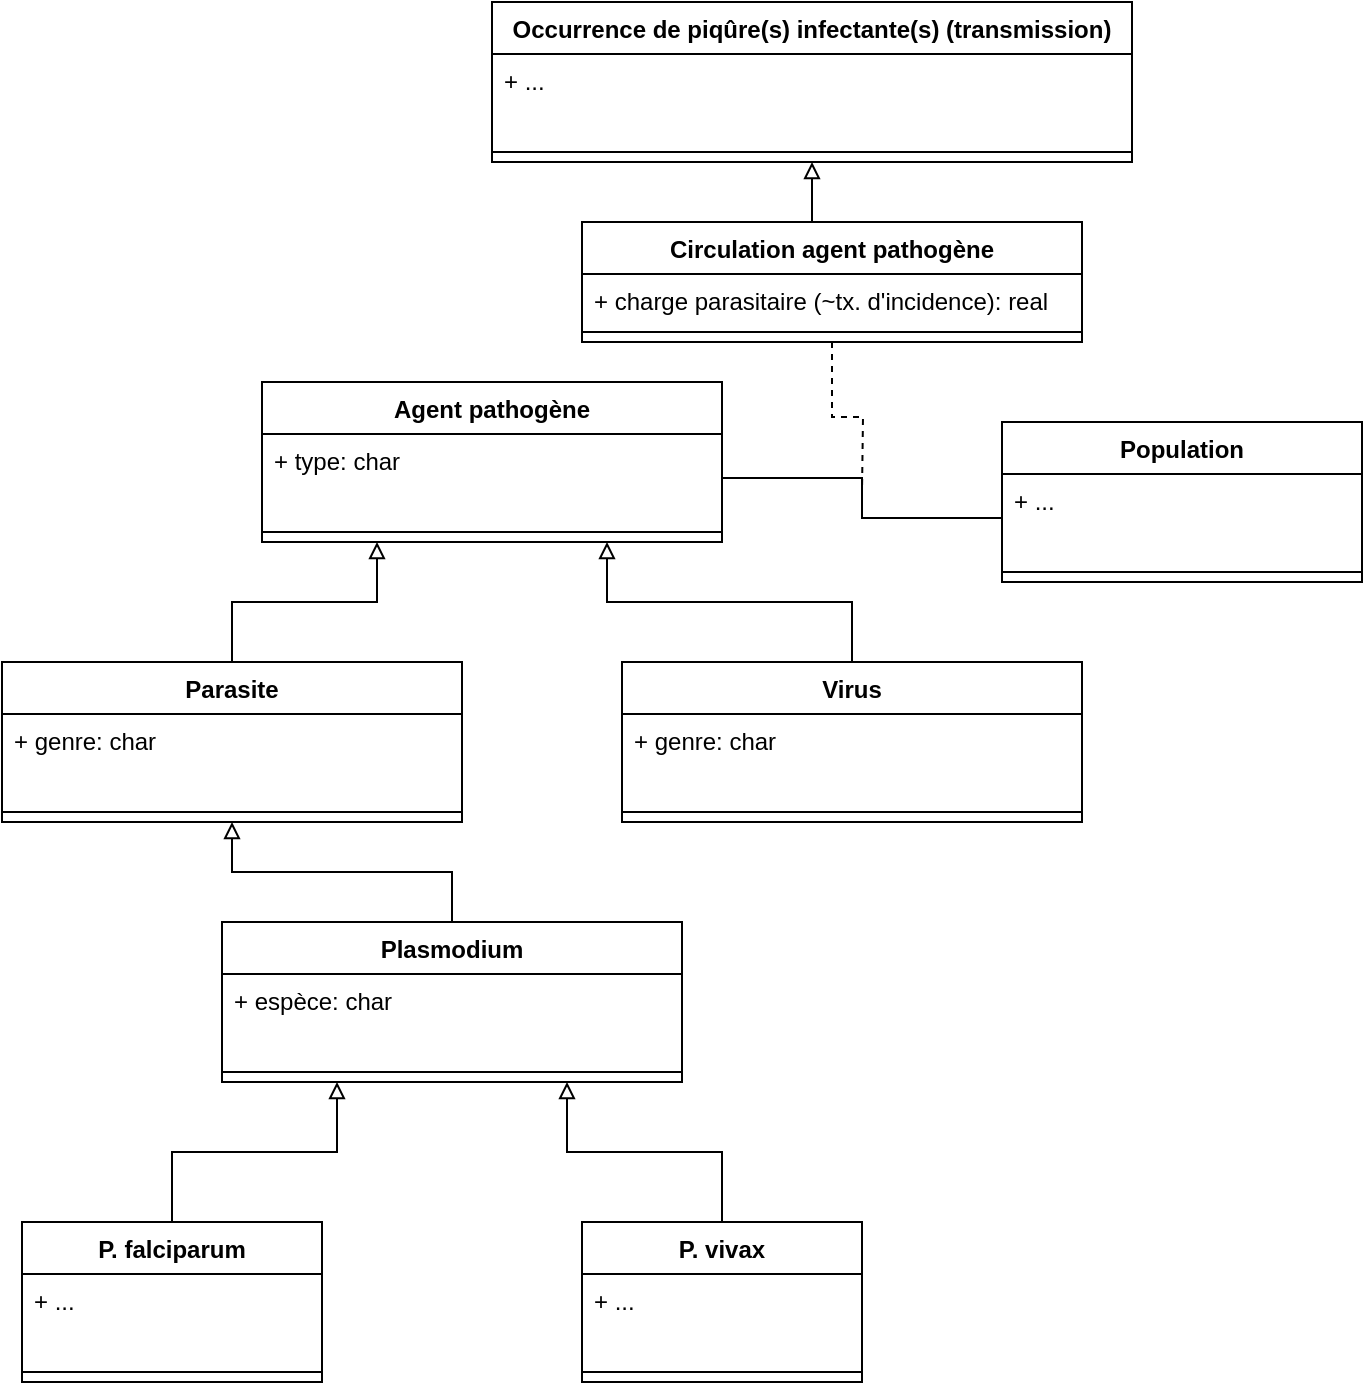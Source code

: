 <mxfile version="18.0.5" type="github">
  <diagram id="hRZjEq_BK22MqC9YCZgR" name="Page-1">
    <mxGraphModel dx="1355" dy="777" grid="1" gridSize="10" guides="1" tooltips="1" connect="1" arrows="1" fold="1" page="1" pageScale="1" pageWidth="827" pageHeight="1169" math="0" shadow="0">
      <root>
        <mxCell id="0" />
        <mxCell id="1" parent="0" />
        <mxCell id="rXyoQtg_9MReQiFkFRUw-1" value="Occurrence de piqûre(s) infectante(s) (transmission)" style="swimlane;fontStyle=1;align=center;verticalAlign=top;childLayout=stackLayout;horizontal=1;startSize=26;horizontalStack=0;resizeParent=1;resizeParentMax=0;resizeLast=0;collapsible=1;marginBottom=0;" vertex="1" parent="1">
          <mxGeometry x="275" y="20" width="320" height="80" as="geometry" />
        </mxCell>
        <mxCell id="rXyoQtg_9MReQiFkFRUw-2" value="+ ..." style="text;strokeColor=none;fillColor=none;align=left;verticalAlign=top;spacingLeft=4;spacingRight=4;overflow=hidden;rotatable=0;points=[[0,0.5],[1,0.5]];portConstraint=eastwest;" vertex="1" parent="rXyoQtg_9MReQiFkFRUw-1">
          <mxGeometry y="26" width="320" height="44" as="geometry" />
        </mxCell>
        <mxCell id="rXyoQtg_9MReQiFkFRUw-3" value="" style="line;strokeWidth=1;fillColor=none;align=left;verticalAlign=middle;spacingTop=-1;spacingLeft=3;spacingRight=3;rotatable=0;labelPosition=right;points=[];portConstraint=eastwest;" vertex="1" parent="rXyoQtg_9MReQiFkFRUw-1">
          <mxGeometry y="70" width="320" height="10" as="geometry" />
        </mxCell>
        <mxCell id="rXyoQtg_9MReQiFkFRUw-4" style="edgeStyle=orthogonalEdgeStyle;rounded=0;orthogonalLoop=1;jettySize=auto;html=1;exitX=0.5;exitY=0;exitDx=0;exitDy=0;entryX=0.5;entryY=1;entryDx=0;entryDy=0;endArrow=block;endFill=0;" edge="1" parent="1" source="rXyoQtg_9MReQiFkFRUw-21" target="rXyoQtg_9MReQiFkFRUw-1">
          <mxGeometry relative="1" as="geometry">
            <mxPoint x="425" y="200" as="sourcePoint" />
          </mxGeometry>
        </mxCell>
        <mxCell id="rXyoQtg_9MReQiFkFRUw-5" value="Agent pathogène" style="swimlane;fontStyle=1;align=center;verticalAlign=top;childLayout=stackLayout;horizontal=1;startSize=26;horizontalStack=0;resizeParent=1;resizeParentMax=0;resizeLast=0;collapsible=1;marginBottom=0;" vertex="1" parent="1">
          <mxGeometry x="160" y="210" width="230" height="80" as="geometry" />
        </mxCell>
        <mxCell id="rXyoQtg_9MReQiFkFRUw-6" value="+ type: char" style="text;strokeColor=none;fillColor=none;align=left;verticalAlign=top;spacingLeft=4;spacingRight=4;overflow=hidden;rotatable=0;points=[[0,0.5],[1,0.5]];portConstraint=eastwest;" vertex="1" parent="rXyoQtg_9MReQiFkFRUw-5">
          <mxGeometry y="26" width="230" height="44" as="geometry" />
        </mxCell>
        <mxCell id="rXyoQtg_9MReQiFkFRUw-7" value="" style="line;strokeWidth=1;fillColor=none;align=left;verticalAlign=middle;spacingTop=-1;spacingLeft=3;spacingRight=3;rotatable=0;labelPosition=right;points=[];portConstraint=eastwest;" vertex="1" parent="rXyoQtg_9MReQiFkFRUw-5">
          <mxGeometry y="70" width="230" height="10" as="geometry" />
        </mxCell>
        <mxCell id="rXyoQtg_9MReQiFkFRUw-8" value="Population" style="swimlane;fontStyle=1;align=center;verticalAlign=top;childLayout=stackLayout;horizontal=1;startSize=26;horizontalStack=0;resizeParent=1;resizeParentMax=0;resizeLast=0;collapsible=1;marginBottom=0;" vertex="1" parent="1">
          <mxGeometry x="530" y="230" width="180" height="80" as="geometry" />
        </mxCell>
        <mxCell id="rXyoQtg_9MReQiFkFRUw-9" value="+ ..." style="text;strokeColor=none;fillColor=none;align=left;verticalAlign=top;spacingLeft=4;spacingRight=4;overflow=hidden;rotatable=0;points=[[0,0.5],[1,0.5]];portConstraint=eastwest;" vertex="1" parent="rXyoQtg_9MReQiFkFRUw-8">
          <mxGeometry y="26" width="180" height="44" as="geometry" />
        </mxCell>
        <mxCell id="rXyoQtg_9MReQiFkFRUw-10" value="" style="line;strokeWidth=1;fillColor=none;align=left;verticalAlign=middle;spacingTop=-1;spacingLeft=3;spacingRight=3;rotatable=0;labelPosition=right;points=[];portConstraint=eastwest;" vertex="1" parent="rXyoQtg_9MReQiFkFRUw-8">
          <mxGeometry y="70" width="180" height="10" as="geometry" />
        </mxCell>
        <mxCell id="rXyoQtg_9MReQiFkFRUw-14" style="edgeStyle=orthogonalEdgeStyle;rounded=0;orthogonalLoop=1;jettySize=auto;html=1;exitX=1;exitY=0.5;exitDx=0;exitDy=0;entryX=0;entryY=0.5;entryDx=0;entryDy=0;endArrow=none;endFill=0;" edge="1" parent="1" source="rXyoQtg_9MReQiFkFRUw-6" target="rXyoQtg_9MReQiFkFRUw-9">
          <mxGeometry relative="1" as="geometry" />
        </mxCell>
        <mxCell id="rXyoQtg_9MReQiFkFRUw-37" style="edgeStyle=orthogonalEdgeStyle;rounded=0;orthogonalLoop=1;jettySize=auto;html=1;exitX=0.5;exitY=0;exitDx=0;exitDy=0;entryX=0.5;entryY=1;entryDx=0;entryDy=0;endArrow=block;endFill=0;" edge="1" parent="1" source="rXyoQtg_9MReQiFkFRUw-15" target="rXyoQtg_9MReQiFkFRUw-26">
          <mxGeometry relative="1" as="geometry" />
        </mxCell>
        <mxCell id="rXyoQtg_9MReQiFkFRUw-15" value="Plasmodium" style="swimlane;fontStyle=1;align=center;verticalAlign=top;childLayout=stackLayout;horizontal=1;startSize=26;horizontalStack=0;resizeParent=1;resizeParentMax=0;resizeLast=0;collapsible=1;marginBottom=0;" vertex="1" parent="1">
          <mxGeometry x="140" y="480" width="230" height="80" as="geometry" />
        </mxCell>
        <mxCell id="rXyoQtg_9MReQiFkFRUw-16" value="+ espèce: char" style="text;strokeColor=none;fillColor=none;align=left;verticalAlign=top;spacingLeft=4;spacingRight=4;overflow=hidden;rotatable=0;points=[[0,0.5],[1,0.5]];portConstraint=eastwest;" vertex="1" parent="rXyoQtg_9MReQiFkFRUw-15">
          <mxGeometry y="26" width="230" height="44" as="geometry" />
        </mxCell>
        <mxCell id="rXyoQtg_9MReQiFkFRUw-17" value="" style="line;strokeWidth=1;fillColor=none;align=left;verticalAlign=middle;spacingTop=-1;spacingLeft=3;spacingRight=3;rotatable=0;labelPosition=right;points=[];portConstraint=eastwest;" vertex="1" parent="rXyoQtg_9MReQiFkFRUw-15">
          <mxGeometry y="70" width="230" height="10" as="geometry" />
        </mxCell>
        <mxCell id="rXyoQtg_9MReQiFkFRUw-38" style="edgeStyle=orthogonalEdgeStyle;rounded=0;orthogonalLoop=1;jettySize=auto;html=1;exitX=0.5;exitY=0;exitDx=0;exitDy=0;entryX=0.25;entryY=1;entryDx=0;entryDy=0;endArrow=block;endFill=0;" edge="1" parent="1" source="rXyoQtg_9MReQiFkFRUw-18" target="rXyoQtg_9MReQiFkFRUw-15">
          <mxGeometry relative="1" as="geometry" />
        </mxCell>
        <mxCell id="rXyoQtg_9MReQiFkFRUw-18" value="P. falciparum" style="swimlane;fontStyle=1;align=center;verticalAlign=top;childLayout=stackLayout;horizontal=1;startSize=26;horizontalStack=0;resizeParent=1;resizeParentMax=0;resizeLast=0;collapsible=1;marginBottom=0;" vertex="1" parent="1">
          <mxGeometry x="40" y="630" width="150" height="80" as="geometry" />
        </mxCell>
        <mxCell id="rXyoQtg_9MReQiFkFRUw-19" value="+ ..." style="text;strokeColor=none;fillColor=none;align=left;verticalAlign=top;spacingLeft=4;spacingRight=4;overflow=hidden;rotatable=0;points=[[0,0.5],[1,0.5]];portConstraint=eastwest;" vertex="1" parent="rXyoQtg_9MReQiFkFRUw-18">
          <mxGeometry y="26" width="150" height="44" as="geometry" />
        </mxCell>
        <mxCell id="rXyoQtg_9MReQiFkFRUw-20" value="" style="line;strokeWidth=1;fillColor=none;align=left;verticalAlign=middle;spacingTop=-1;spacingLeft=3;spacingRight=3;rotatable=0;labelPosition=right;points=[];portConstraint=eastwest;" vertex="1" parent="rXyoQtg_9MReQiFkFRUw-18">
          <mxGeometry y="70" width="150" height="10" as="geometry" />
        </mxCell>
        <mxCell id="rXyoQtg_9MReQiFkFRUw-25" style="edgeStyle=orthogonalEdgeStyle;rounded=0;orthogonalLoop=1;jettySize=auto;html=1;exitX=0.5;exitY=1;exitDx=0;exitDy=0;endArrow=none;endFill=0;dashed=1;" edge="1" parent="1" source="rXyoQtg_9MReQiFkFRUw-21">
          <mxGeometry relative="1" as="geometry">
            <mxPoint x="460" y="265" as="targetPoint" />
          </mxGeometry>
        </mxCell>
        <mxCell id="rXyoQtg_9MReQiFkFRUw-21" value="Circulation agent pathogène" style="swimlane;fontStyle=1;align=center;verticalAlign=top;childLayout=stackLayout;horizontal=1;startSize=26;horizontalStack=0;resizeParent=1;resizeParentMax=0;resizeLast=0;collapsible=1;marginBottom=0;" vertex="1" parent="1">
          <mxGeometry x="320" y="130" width="250" height="60" as="geometry" />
        </mxCell>
        <mxCell id="rXyoQtg_9MReQiFkFRUw-22" value="+ charge parasitaire (~tx. d&#39;incidence): real" style="text;strokeColor=none;fillColor=none;align=left;verticalAlign=top;spacingLeft=4;spacingRight=4;overflow=hidden;rotatable=0;points=[[0,0.5],[1,0.5]];portConstraint=eastwest;" vertex="1" parent="rXyoQtg_9MReQiFkFRUw-21">
          <mxGeometry y="26" width="250" height="24" as="geometry" />
        </mxCell>
        <mxCell id="rXyoQtg_9MReQiFkFRUw-23" value="" style="line;strokeWidth=1;fillColor=none;align=left;verticalAlign=middle;spacingTop=-1;spacingLeft=3;spacingRight=3;rotatable=0;labelPosition=right;points=[];portConstraint=eastwest;" vertex="1" parent="rXyoQtg_9MReQiFkFRUw-21">
          <mxGeometry y="50" width="250" height="10" as="geometry" />
        </mxCell>
        <mxCell id="rXyoQtg_9MReQiFkFRUw-35" style="edgeStyle=orthogonalEdgeStyle;rounded=0;orthogonalLoop=1;jettySize=auto;html=1;exitX=0.5;exitY=0;exitDx=0;exitDy=0;entryX=0.25;entryY=1;entryDx=0;entryDy=0;endArrow=block;endFill=0;" edge="1" parent="1" source="rXyoQtg_9MReQiFkFRUw-26" target="rXyoQtg_9MReQiFkFRUw-5">
          <mxGeometry relative="1" as="geometry" />
        </mxCell>
        <mxCell id="rXyoQtg_9MReQiFkFRUw-26" value="Parasite" style="swimlane;fontStyle=1;align=center;verticalAlign=top;childLayout=stackLayout;horizontal=1;startSize=26;horizontalStack=0;resizeParent=1;resizeParentMax=0;resizeLast=0;collapsible=1;marginBottom=0;" vertex="1" parent="1">
          <mxGeometry x="30" y="350" width="230" height="80" as="geometry" />
        </mxCell>
        <mxCell id="rXyoQtg_9MReQiFkFRUw-27" value="+ genre: char" style="text;strokeColor=none;fillColor=none;align=left;verticalAlign=top;spacingLeft=4;spacingRight=4;overflow=hidden;rotatable=0;points=[[0,0.5],[1,0.5]];portConstraint=eastwest;" vertex="1" parent="rXyoQtg_9MReQiFkFRUw-26">
          <mxGeometry y="26" width="230" height="44" as="geometry" />
        </mxCell>
        <mxCell id="rXyoQtg_9MReQiFkFRUw-28" value="" style="line;strokeWidth=1;fillColor=none;align=left;verticalAlign=middle;spacingTop=-1;spacingLeft=3;spacingRight=3;rotatable=0;labelPosition=right;points=[];portConstraint=eastwest;" vertex="1" parent="rXyoQtg_9MReQiFkFRUw-26">
          <mxGeometry y="70" width="230" height="10" as="geometry" />
        </mxCell>
        <mxCell id="rXyoQtg_9MReQiFkFRUw-36" style="edgeStyle=orthogonalEdgeStyle;rounded=0;orthogonalLoop=1;jettySize=auto;html=1;exitX=0.5;exitY=0;exitDx=0;exitDy=0;entryX=0.75;entryY=1;entryDx=0;entryDy=0;endArrow=block;endFill=0;" edge="1" parent="1" source="rXyoQtg_9MReQiFkFRUw-29" target="rXyoQtg_9MReQiFkFRUw-5">
          <mxGeometry relative="1" as="geometry" />
        </mxCell>
        <mxCell id="rXyoQtg_9MReQiFkFRUw-29" value="Virus" style="swimlane;fontStyle=1;align=center;verticalAlign=top;childLayout=stackLayout;horizontal=1;startSize=26;horizontalStack=0;resizeParent=1;resizeParentMax=0;resizeLast=0;collapsible=1;marginBottom=0;" vertex="1" parent="1">
          <mxGeometry x="340" y="350" width="230" height="80" as="geometry" />
        </mxCell>
        <mxCell id="rXyoQtg_9MReQiFkFRUw-30" value="+ genre: char" style="text;strokeColor=none;fillColor=none;align=left;verticalAlign=top;spacingLeft=4;spacingRight=4;overflow=hidden;rotatable=0;points=[[0,0.5],[1,0.5]];portConstraint=eastwest;" vertex="1" parent="rXyoQtg_9MReQiFkFRUw-29">
          <mxGeometry y="26" width="230" height="44" as="geometry" />
        </mxCell>
        <mxCell id="rXyoQtg_9MReQiFkFRUw-31" value="" style="line;strokeWidth=1;fillColor=none;align=left;verticalAlign=middle;spacingTop=-1;spacingLeft=3;spacingRight=3;rotatable=0;labelPosition=right;points=[];portConstraint=eastwest;" vertex="1" parent="rXyoQtg_9MReQiFkFRUw-29">
          <mxGeometry y="70" width="230" height="10" as="geometry" />
        </mxCell>
        <mxCell id="rXyoQtg_9MReQiFkFRUw-39" style="edgeStyle=orthogonalEdgeStyle;rounded=0;orthogonalLoop=1;jettySize=auto;html=1;exitX=0.5;exitY=0;exitDx=0;exitDy=0;entryX=0.75;entryY=1;entryDx=0;entryDy=0;endArrow=block;endFill=0;" edge="1" parent="1" source="rXyoQtg_9MReQiFkFRUw-32" target="rXyoQtg_9MReQiFkFRUw-15">
          <mxGeometry relative="1" as="geometry" />
        </mxCell>
        <mxCell id="rXyoQtg_9MReQiFkFRUw-32" value="P. vivax" style="swimlane;fontStyle=1;align=center;verticalAlign=top;childLayout=stackLayout;horizontal=1;startSize=26;horizontalStack=0;resizeParent=1;resizeParentMax=0;resizeLast=0;collapsible=1;marginBottom=0;" vertex="1" parent="1">
          <mxGeometry x="320" y="630" width="140" height="80" as="geometry" />
        </mxCell>
        <mxCell id="rXyoQtg_9MReQiFkFRUw-33" value="+ ..." style="text;strokeColor=none;fillColor=none;align=left;verticalAlign=top;spacingLeft=4;spacingRight=4;overflow=hidden;rotatable=0;points=[[0,0.5],[1,0.5]];portConstraint=eastwest;" vertex="1" parent="rXyoQtg_9MReQiFkFRUw-32">
          <mxGeometry y="26" width="140" height="44" as="geometry" />
        </mxCell>
        <mxCell id="rXyoQtg_9MReQiFkFRUw-34" value="" style="line;strokeWidth=1;fillColor=none;align=left;verticalAlign=middle;spacingTop=-1;spacingLeft=3;spacingRight=3;rotatable=0;labelPosition=right;points=[];portConstraint=eastwest;" vertex="1" parent="rXyoQtg_9MReQiFkFRUw-32">
          <mxGeometry y="70" width="140" height="10" as="geometry" />
        </mxCell>
      </root>
    </mxGraphModel>
  </diagram>
</mxfile>
